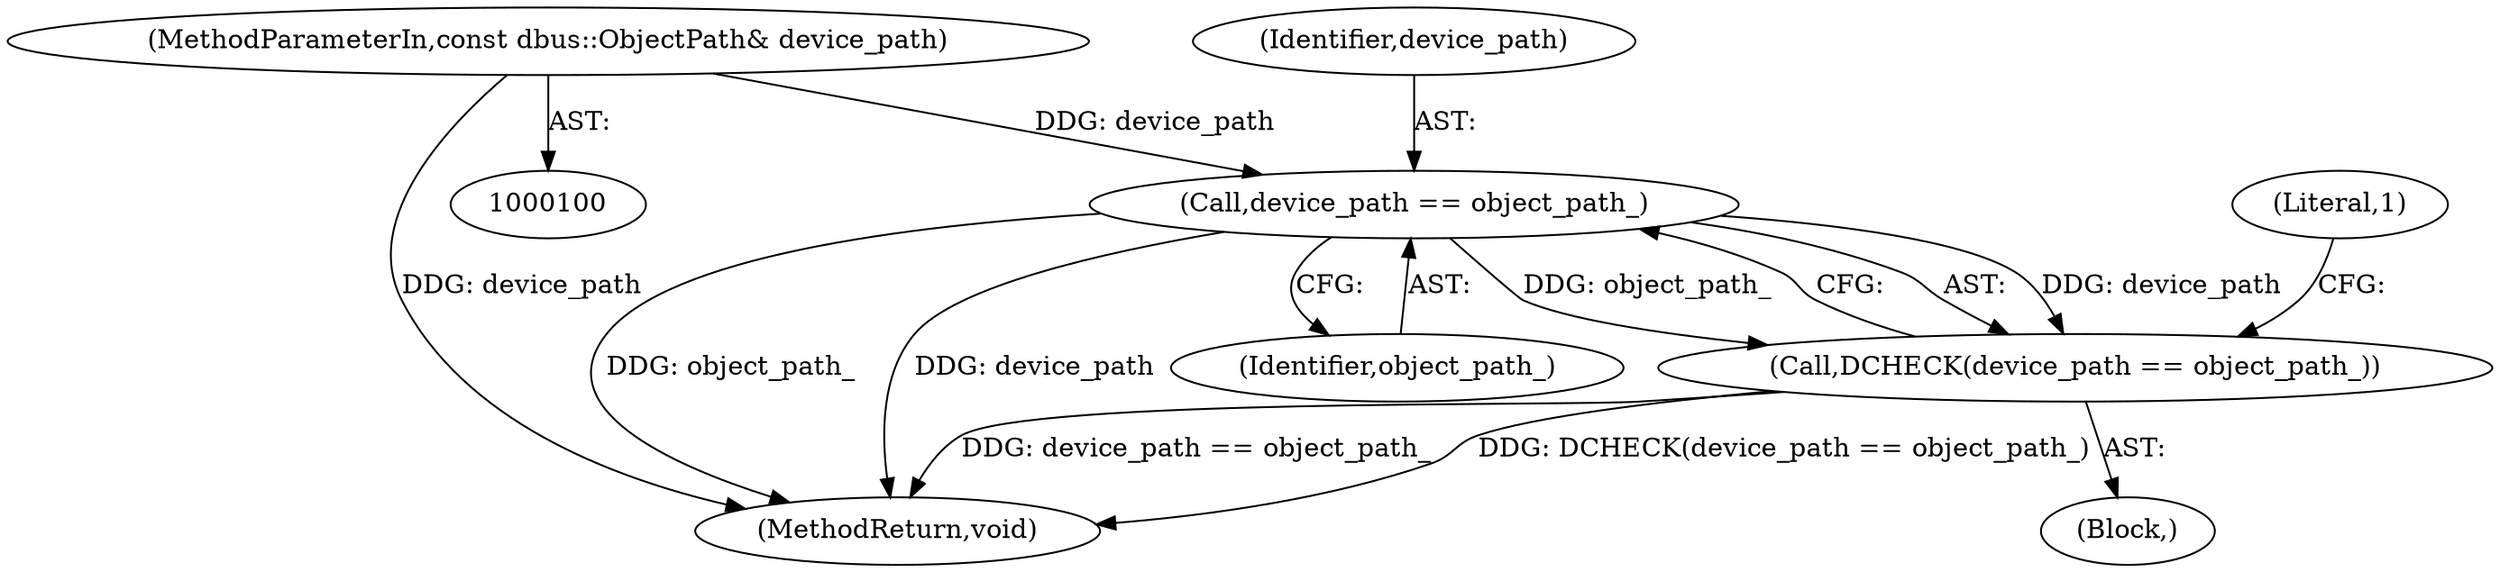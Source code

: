 digraph "1_Chrome_d358f57009b85fb7440208afa5ba87636b491889_21@del" {
"1000108" [label="(Call,device_path == object_path_)"];
"1000101" [label="(MethodParameterIn,const dbus::ObjectPath& device_path)"];
"1000107" [label="(Call,DCHECK(device_path == object_path_))"];
"1000136" [label="(MethodReturn,void)"];
"1000107" [label="(Call,DCHECK(device_path == object_path_))"];
"1000108" [label="(Call,device_path == object_path_)"];
"1000104" [label="(Block,)"];
"1000113" [label="(Literal,1)"];
"1000109" [label="(Identifier,device_path)"];
"1000110" [label="(Identifier,object_path_)"];
"1000101" [label="(MethodParameterIn,const dbus::ObjectPath& device_path)"];
"1000108" -> "1000107"  [label="AST: "];
"1000108" -> "1000110"  [label="CFG: "];
"1000109" -> "1000108"  [label="AST: "];
"1000110" -> "1000108"  [label="AST: "];
"1000107" -> "1000108"  [label="CFG: "];
"1000108" -> "1000136"  [label="DDG: object_path_"];
"1000108" -> "1000136"  [label="DDG: device_path"];
"1000108" -> "1000107"  [label="DDG: device_path"];
"1000108" -> "1000107"  [label="DDG: object_path_"];
"1000101" -> "1000108"  [label="DDG: device_path"];
"1000101" -> "1000100"  [label="AST: "];
"1000101" -> "1000136"  [label="DDG: device_path"];
"1000107" -> "1000104"  [label="AST: "];
"1000113" -> "1000107"  [label="CFG: "];
"1000107" -> "1000136"  [label="DDG: device_path == object_path_"];
"1000107" -> "1000136"  [label="DDG: DCHECK(device_path == object_path_)"];
}
